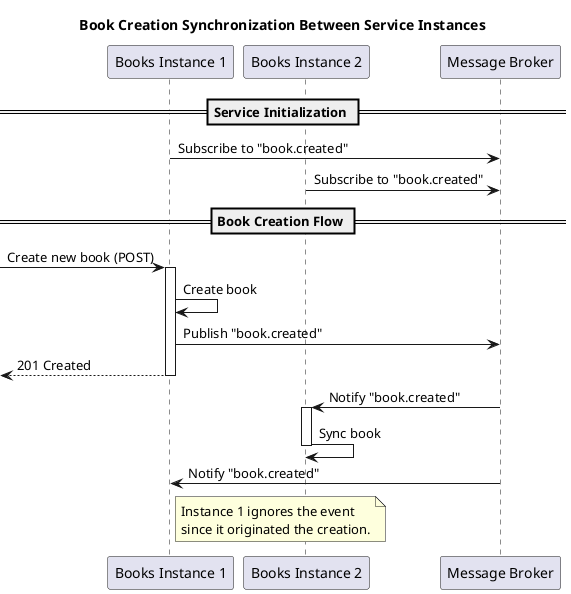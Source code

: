 @startuml
title Book Creation Synchronization Between Service Instances

participant "Books Instance 1" as b1
participant "Books Instance 2" as b2
participant "Message Broker" as mb

== Service Initialization ==
b1 -> mb: Subscribe to "book.created"

b2 -> mb: Subscribe to "book.created"

== Book Creation Flow ==
[-> b1: Create new book (POST)
activate b1

b1 -> b1: Create book 
b1 -> mb: Publish "book.created"
[<-- b1: 201 Created
deactivate b1

mb -> b2: Notify "book.created"
activate b2
b2 -> b2: Sync book 
deactivate b2

mb -> b1: Notify "book.created"
note right of b1
  Instance 1 ignores the event
  since it originated the creation.
end note

@enduml
